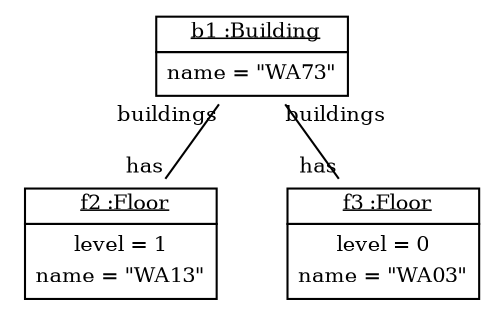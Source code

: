 graph ObjectDiagram {
   node [shape = none, fontsize = 10];
   edge [fontsize = 10];

b1 [label=<<table border='0' cellborder='1' cellspacing='0'> <tr> <td> <u>b1 :Building</u></td></tr><tr><td><table border='0' cellborder='0' cellspacing='0'><tr><td>name = "WA73"</td></tr></table></td></tr></table>>];
f2 [label=<<table border='0' cellborder='1' cellspacing='0'> <tr> <td> <u>f2 :Floor</u></td></tr><tr><td><table border='0' cellborder='0' cellspacing='0'><tr><td>level = 1</td></tr><tr><td>name = "WA13"</td></tr></table></td></tr></table>>];
f3 [label=<<table border='0' cellborder='1' cellspacing='0'> <tr> <td> <u>f3 :Floor</u></td></tr><tr><td><table border='0' cellborder='0' cellspacing='0'><tr><td>level = 0</td></tr><tr><td>name = "WA03"</td></tr></table></td></tr></table>>];

b1 -- f2 [headlabel = "has" taillabel = "buildings"];
b1 -- f3 [headlabel = "has" taillabel = "buildings"];
}
